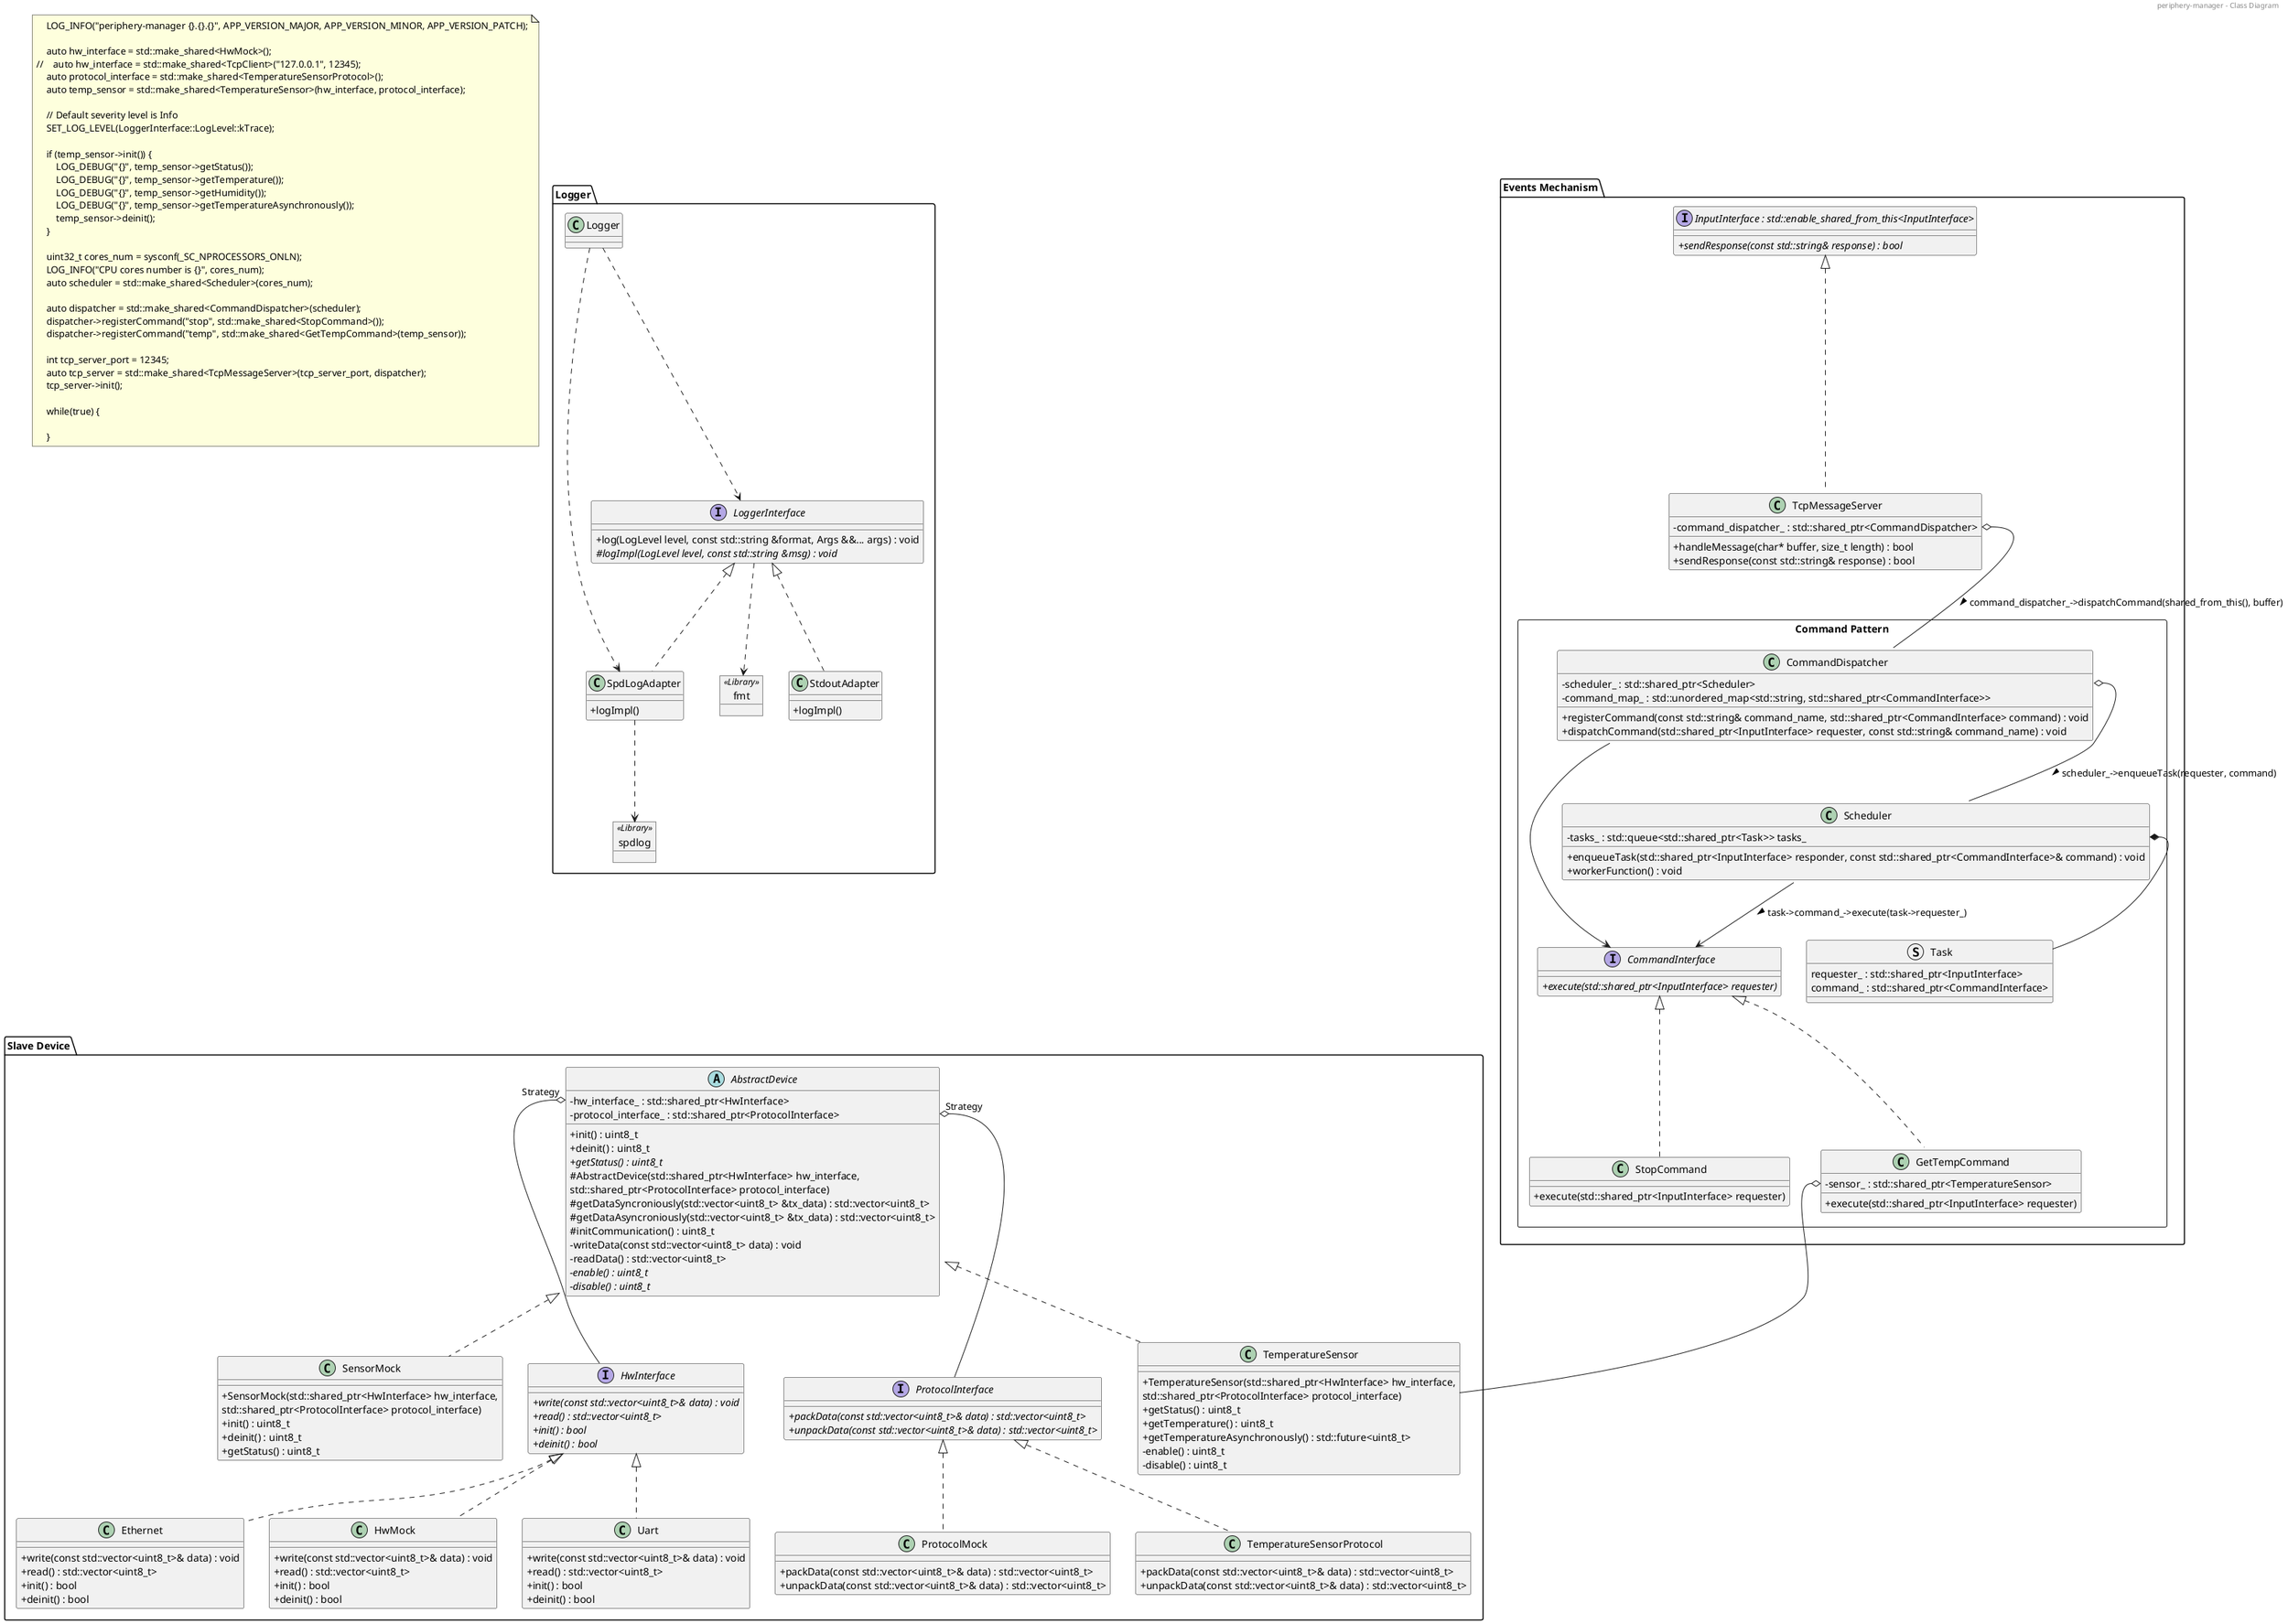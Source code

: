 @startuml periphery-manager
'https://plantuml.com/class-diagram
skinparam classAttributeIconSize 0

header
    periphery-manager - Class Diagram
endheader

package "Logger" {
    object spdlog <<Library>> {
    }

    object fmt <<Library>> {
    }

    interface LoggerInterface {
        +log(LogLevel level, const std::string &format, Args &&... args) : void
        #{abstract}logImpl(LogLevel level, const std::string &msg) : void
    }

    class Logger {
    }

    class SpdLogAdapter implements LoggerInterface {
        +logImpl()
    }

    class StdoutAdapter implements LoggerInterface {
        +logImpl()
    }

    Logger ..> LoggerInterface
    Logger ..> SpdLogAdapter
    SpdLogAdapter ..> spdlog
    LoggerInterface ..> fmt
'    SpdLogAdapter "Adapter\nTemplate method" --|> LoggerInterface
'    StdoutAdapter "Adapter\nTemplate method" --|> LoggerInterface
}

package "Slave Device" {
    abstract AbstractDevice {
        -hw_interface_ : std::shared_ptr<HwInterface>
        -protocol_interface_ : std::shared_ptr<ProtocolInterface>
        +init() : uint8_t
        +deinit() : uint8_t
        +{abstract}getStatus() : uint8_t
        #AbstractDevice(std::shared_ptr<HwInterface> hw_interface,
            std::shared_ptr<ProtocolInterface> protocol_interface)
        #getDataSyncroniously(std::vector<uint8_t> &tx_data) : std::vector<uint8_t>
        #getDataAsyncroniously(std::vector<uint8_t> &tx_data) : std::vector<uint8_t>
        #initCommunication() : uint8_t
        -writeData(const std::vector<uint8_t> data) : void
        -readData() : std::vector<uint8_t>
        -{abstract}enable() : uint8_t
        -{abstract}disable() : uint8_t
    }

    class SensorMock implements AbstractDevice {
        +SensorMock(std::shared_ptr<HwInterface> hw_interface,
            std::shared_ptr<ProtocolInterface> protocol_interface)
        +init() : uint8_t
        +deinit() : uint8_t
        +getStatus() : uint8_t
    }

    class TemperatureSensor implements AbstractDevice {
        +TemperatureSensor(std::shared_ptr<HwInterface> hw_interface,
            std::shared_ptr<ProtocolInterface> protocol_interface)
        +getStatus() : uint8_t
        +getTemperature() : uint8_t
        +getTemperatureAsynchronously() : std::future<uint8_t>
        -enable() : uint8_t
        -disable() : uint8_t
    }

    interface HwInterface {
        +{abstract} write(const std::vector<uint8_t>& data) : void
        +{abstract} read() : std::vector<uint8_t>
        +{abstract} init() : bool
        +{abstract} deinit() : bool
    }

    class HwMock  implements HwInterface {
        +write(const std::vector<uint8_t>& data) : void
        +read() : std::vector<uint8_t>
        +init() : bool
        +deinit() : bool
    }

    class Uart implements HwInterface {
        +write(const std::vector<uint8_t>& data) : void
        +read() : std::vector<uint8_t>
        +init() : bool
        +deinit() : bool
    }

    class Ethernet implements HwInterface {
        +write(const std::vector<uint8_t>& data) : void
        +read() : std::vector<uint8_t>
        +init() : bool
        +deinit() : bool
    }

    interface ProtocolInterface {
        +{abstract}packData(const std::vector<uint8_t>& data) : std::vector<uint8_t>
        +{abstract}unpackData(const std::vector<uint8_t>& data) : std::vector<uint8_t>
    }

    class TemperatureSensorProtocol implements ProtocolInterface {
        +packData(const std::vector<uint8_t>& data) : std::vector<uint8_t>
        +unpackData(const std::vector<uint8_t>& data) : std::vector<uint8_t>
    }

    class ProtocolMock implements ProtocolInterface {
        +packData(const std::vector<uint8_t>& data) : std::vector<uint8_t>
        +unpackData(const std::vector<uint8_t>& data) : std::vector<uint8_t>
    }

    AbstractDevice::hw_interface_ "Strategy" o-- HwInterface
    AbstractDevice::protocol_interface_ "Strategy" o-- ProtocolInterface
}

package "Events Mechanism" {
    interface "InputInterface : std::enable_shared_from_this<InputInterface>" {
    +{abstract} sendResponse(const std::string& response) : bool
    }

    class TcpMessageServer implements "InputInterface : std::enable_shared_from_this<InputInterface>" {
        -command_dispatcher_ : std::shared_ptr<CommandDispatcher>
        +handleMessage(char* buffer, size_t length) : bool
        +sendResponse(const std::string& response) : bool
    }

    rectangle "Command Pattern" {
    class Scheduler {
        -tasks_ : std::queue<std::shared_ptr<Task>> tasks_
        +enqueueTask(std::shared_ptr<InputInterface> responder, const std::shared_ptr<CommandInterface>& command) : void
        +workerFunction() : void
    }

    struct Task {
        requester_ : std::shared_ptr<InputInterface>
        command_ : std::shared_ptr<CommandInterface>
    }

    class CommandDispatcher {
        -scheduler_ : std::shared_ptr<Scheduler>
        -command_map_ : std::unordered_map<std::string, std::shared_ptr<CommandInterface>>
        +registerCommand(const std::string& command_name, std::shared_ptr<CommandInterface> command) : void
        +dispatchCommand(std::shared_ptr<InputInterface> requester, const std::string& command_name) : void
    }

    interface CommandInterface {
        +{abstract}execute(std::shared_ptr<InputInterface> requester)
    }

    class StopCommand implements CommandInterface {
        +execute(std::shared_ptr<InputInterface> requester)
    }

    class GetTempCommand implements CommandInterface {
        -sensor_ : std::shared_ptr<TemperatureSensor>
        +execute(std::shared_ptr<InputInterface> requester)
    }

    TcpMessageServer::command_dispatcher_ o-- CommandDispatcher : command_dispatcher_->dispatchCommand(shared_from_this(), buffer) >
    CommandDispatcher::scheduler_ o-- Scheduler : scheduler_->enqueueTask(requester, command) >
    CommandDispatcher --> CommandInterface
    Scheduler::tasks_ *-- Task
    Scheduler --> CommandInterface : task->command_->execute(task->requester_) >
    }
}

GetTempCommand::sensor_ o-- TemperatureSensor

note as UserCode
    LOG_INFO("periphery-manager {}.{}.{}", APP_VERSION_MAJOR, APP_VERSION_MINOR, APP_VERSION_PATCH);

    auto hw_interface = std::make_shared<HwMock>();
//    auto hw_interface = std::make_shared<TcpClient>("127.0.0.1", 12345);
    auto protocol_interface = std::make_shared<TemperatureSensorProtocol>();
    auto temp_sensor = std::make_shared<TemperatureSensor>(hw_interface, protocol_interface);

    // Default severity level is Info
    SET_LOG_LEVEL(LoggerInterface::LogLevel::kTrace);

    if (temp_sensor->init()) {
        LOG_DEBUG("{}", temp_sensor->getStatus());
        LOG_DEBUG("{}", temp_sensor->getTemperature());
        LOG_DEBUG("{}", temp_sensor->getHumidity());
        LOG_DEBUG("{}", temp_sensor->getTemperatureAsynchronously());
        temp_sensor->deinit();
    }

    uint32_t cores_num = sysconf(_SC_NPROCESSORS_ONLN);
    LOG_INFO("CPU cores number is {}", cores_num);
    auto scheduler = std::make_shared<Scheduler>(cores_num);

    auto dispatcher = std::make_shared<CommandDispatcher>(scheduler);
    dispatcher->registerCommand("stop", std::make_shared<StopCommand>());
    dispatcher->registerCommand("temp", std::make_shared<GetTempCommand>(temp_sensor));

    int tcp_server_port = 12345;
    auto tcp_server = std::make_shared<TcpMessageServer>(tcp_server_port, dispatcher);
    tcp_server->init();

    while(true) {

    }
end note

@enduml
